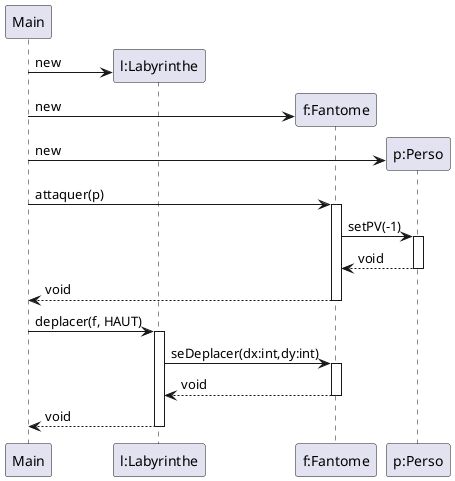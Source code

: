 @startuml
'https://plantuml.com/sequence-diagram

participant Main
create "l:Labyrinthe" as laby
Main -> laby : new
create "f:Fantome" as fantome
Main -> fantome : new
create "p:Perso" as perso
Main -> perso : new
Main -> fantome : attaquer(p)
activate fantome
fantome -> perso : setPV(-1)
activate perso
perso --> fantome : void
deactivate perso
fantome --> Main : void
deactivate fantome
Main -> laby : deplacer(f, HAUT)
activate laby
laby -> fantome : seDeplacer(dx:int,dy:int)
activate fantome
fantome --> laby : void
deactivate fantome
laby --> Main : void
deactivate laby
@enduml